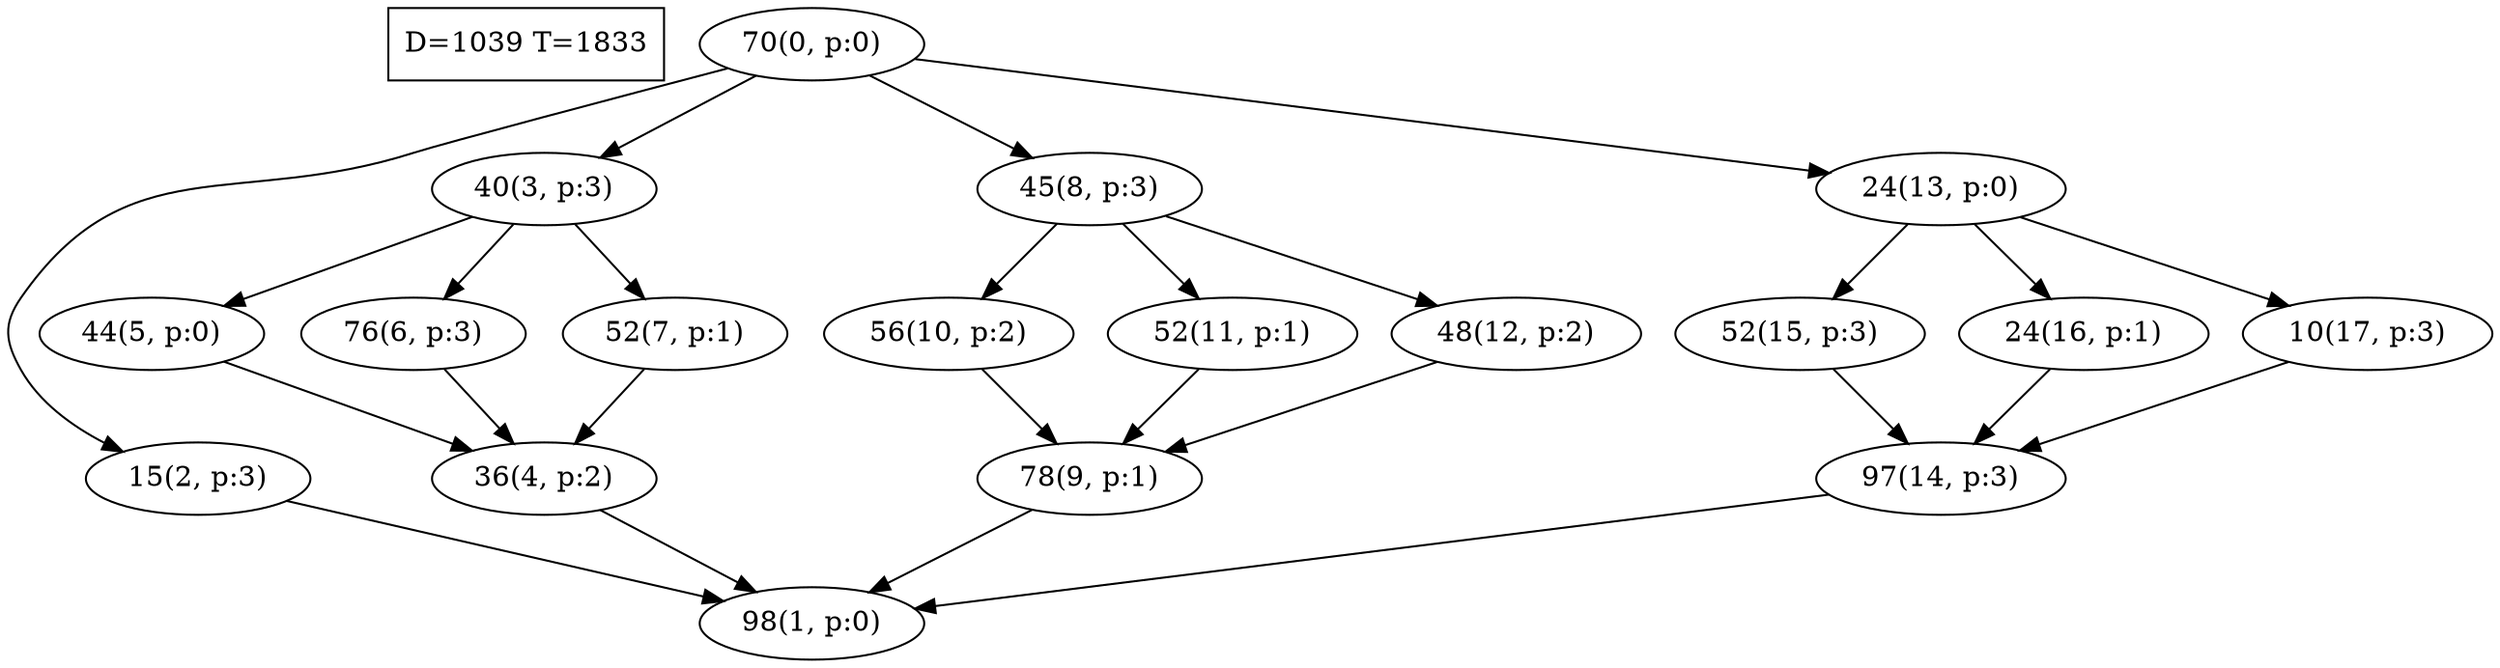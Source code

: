 digraph Task {
i [shape=box, label="D=1039 T=1833"]; 
0 [label="70(0, p:0)"];
1 [label="98(1, p:0)"];
2 [label="15(2, p:3)"];
3 [label="40(3, p:3)"];
4 [label="36(4, p:2)"];
5 [label="44(5, p:0)"];
6 [label="76(6, p:3)"];
7 [label="52(7, p:1)"];
8 [label="45(8, p:3)"];
9 [label="78(9, p:1)"];
10 [label="56(10, p:2)"];
11 [label="52(11, p:1)"];
12 [label="48(12, p:2)"];
13 [label="24(13, p:0)"];
14 [label="97(14, p:3)"];
15 [label="52(15, p:3)"];
16 [label="24(16, p:1)"];
17 [label="10(17, p:3)"];
0 -> 2;
0 -> 3;
0 -> 8;
0 -> 13;
2 -> 1;
3 -> 5;
3 -> 6;
3 -> 7;
4 -> 1;
5 -> 4;
6 -> 4;
7 -> 4;
8 -> 10;
8 -> 11;
8 -> 12;
9 -> 1;
10 -> 9;
11 -> 9;
12 -> 9;
13 -> 15;
13 -> 16;
13 -> 17;
14 -> 1;
15 -> 14;
16 -> 14;
17 -> 14;
}